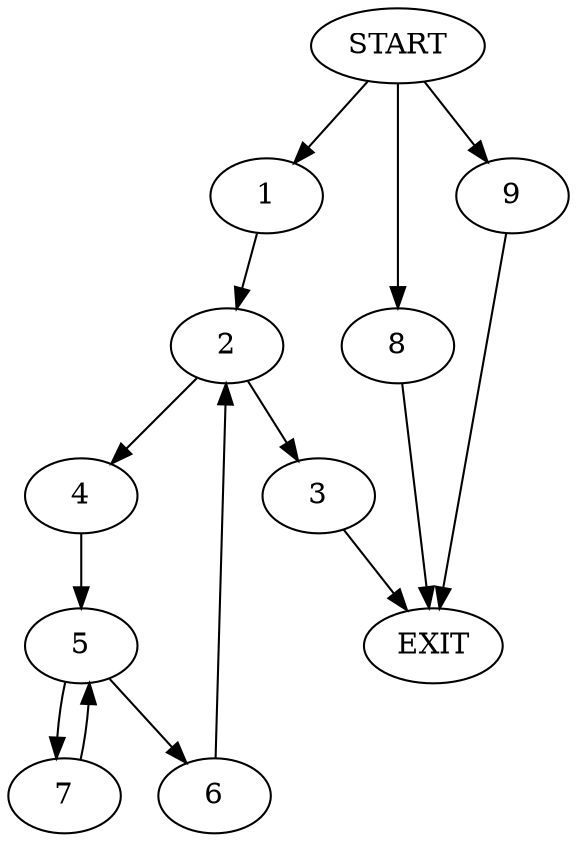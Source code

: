 digraph {
0 [label="START"]
10 [label="EXIT"]
0 -> 1
1 -> 2
2 -> 3
2 -> 4
4 -> 5
3 -> 10
5 -> 6
5 -> 7
6 -> 2
7 -> 5
0 -> 8
8 -> 10
0 -> 9
9 -> 10
}
